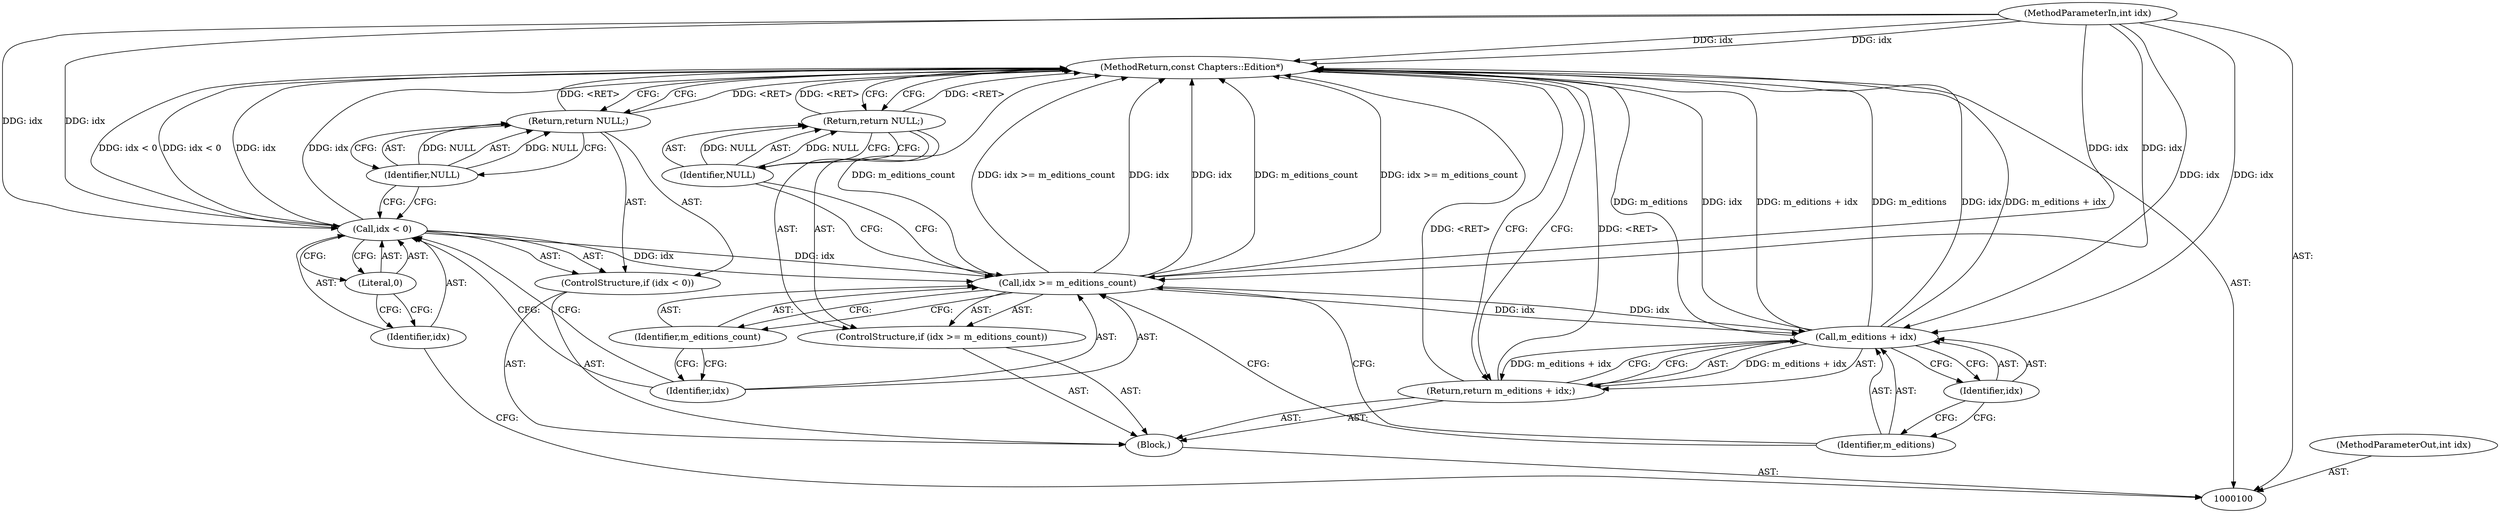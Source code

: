 digraph "1_Android_04839626ed859623901ebd3a5fd483982186b59d_72" {
"1000119" [label="(MethodReturn,const Chapters::Edition*)"];
"1000101" [label="(MethodParameterIn,int idx)"];
"1000140" [label="(MethodParameterOut,int idx)"];
"1000102" [label="(Block,)"];
"1000106" [label="(Literal,0)"];
"1000103" [label="(ControlStructure,if (idx < 0))"];
"1000104" [label="(Call,idx < 0)"];
"1000105" [label="(Identifier,idx)"];
"1000108" [label="(Identifier,NULL)"];
"1000107" [label="(Return,return NULL;)"];
"1000112" [label="(Identifier,m_editions_count)"];
"1000109" [label="(ControlStructure,if (idx >= m_editions_count))"];
"1000110" [label="(Call,idx >= m_editions_count)"];
"1000111" [label="(Identifier,idx)"];
"1000114" [label="(Identifier,NULL)"];
"1000113" [label="(Return,return NULL;)"];
"1000116" [label="(Call,m_editions + idx)"];
"1000117" [label="(Identifier,m_editions)"];
"1000118" [label="(Identifier,idx)"];
"1000115" [label="(Return,return m_editions + idx;)"];
"1000119" -> "1000100"  [label="AST: "];
"1000119" -> "1000107"  [label="CFG: "];
"1000119" -> "1000113"  [label="CFG: "];
"1000119" -> "1000115"  [label="CFG: "];
"1000116" -> "1000119"  [label="DDG: m_editions"];
"1000116" -> "1000119"  [label="DDG: idx"];
"1000116" -> "1000119"  [label="DDG: m_editions + idx"];
"1000104" -> "1000119"  [label="DDG: idx < 0"];
"1000104" -> "1000119"  [label="DDG: idx"];
"1000110" -> "1000119"  [label="DDG: m_editions_count"];
"1000110" -> "1000119"  [label="DDG: idx >= m_editions_count"];
"1000110" -> "1000119"  [label="DDG: idx"];
"1000101" -> "1000119"  [label="DDG: idx"];
"1000115" -> "1000119"  [label="DDG: <RET>"];
"1000113" -> "1000119"  [label="DDG: <RET>"];
"1000107" -> "1000119"  [label="DDG: <RET>"];
"1000101" -> "1000100"  [label="AST: "];
"1000101" -> "1000119"  [label="DDG: idx"];
"1000101" -> "1000104"  [label="DDG: idx"];
"1000101" -> "1000110"  [label="DDG: idx"];
"1000101" -> "1000116"  [label="DDG: idx"];
"1000140" -> "1000100"  [label="AST: "];
"1000102" -> "1000100"  [label="AST: "];
"1000103" -> "1000102"  [label="AST: "];
"1000109" -> "1000102"  [label="AST: "];
"1000115" -> "1000102"  [label="AST: "];
"1000106" -> "1000104"  [label="AST: "];
"1000106" -> "1000105"  [label="CFG: "];
"1000104" -> "1000106"  [label="CFG: "];
"1000103" -> "1000102"  [label="AST: "];
"1000104" -> "1000103"  [label="AST: "];
"1000107" -> "1000103"  [label="AST: "];
"1000104" -> "1000103"  [label="AST: "];
"1000104" -> "1000106"  [label="CFG: "];
"1000105" -> "1000104"  [label="AST: "];
"1000106" -> "1000104"  [label="AST: "];
"1000108" -> "1000104"  [label="CFG: "];
"1000111" -> "1000104"  [label="CFG: "];
"1000104" -> "1000119"  [label="DDG: idx < 0"];
"1000104" -> "1000119"  [label="DDG: idx"];
"1000101" -> "1000104"  [label="DDG: idx"];
"1000104" -> "1000110"  [label="DDG: idx"];
"1000105" -> "1000104"  [label="AST: "];
"1000105" -> "1000100"  [label="CFG: "];
"1000106" -> "1000105"  [label="CFG: "];
"1000108" -> "1000107"  [label="AST: "];
"1000108" -> "1000104"  [label="CFG: "];
"1000107" -> "1000108"  [label="CFG: "];
"1000108" -> "1000107"  [label="DDG: NULL"];
"1000107" -> "1000103"  [label="AST: "];
"1000107" -> "1000108"  [label="CFG: "];
"1000108" -> "1000107"  [label="AST: "];
"1000119" -> "1000107"  [label="CFG: "];
"1000107" -> "1000119"  [label="DDG: <RET>"];
"1000108" -> "1000107"  [label="DDG: NULL"];
"1000112" -> "1000110"  [label="AST: "];
"1000112" -> "1000111"  [label="CFG: "];
"1000110" -> "1000112"  [label="CFG: "];
"1000109" -> "1000102"  [label="AST: "];
"1000110" -> "1000109"  [label="AST: "];
"1000113" -> "1000109"  [label="AST: "];
"1000110" -> "1000109"  [label="AST: "];
"1000110" -> "1000112"  [label="CFG: "];
"1000111" -> "1000110"  [label="AST: "];
"1000112" -> "1000110"  [label="AST: "];
"1000114" -> "1000110"  [label="CFG: "];
"1000117" -> "1000110"  [label="CFG: "];
"1000110" -> "1000119"  [label="DDG: m_editions_count"];
"1000110" -> "1000119"  [label="DDG: idx >= m_editions_count"];
"1000110" -> "1000119"  [label="DDG: idx"];
"1000104" -> "1000110"  [label="DDG: idx"];
"1000101" -> "1000110"  [label="DDG: idx"];
"1000110" -> "1000116"  [label="DDG: idx"];
"1000111" -> "1000110"  [label="AST: "];
"1000111" -> "1000104"  [label="CFG: "];
"1000112" -> "1000111"  [label="CFG: "];
"1000114" -> "1000113"  [label="AST: "];
"1000114" -> "1000110"  [label="CFG: "];
"1000113" -> "1000114"  [label="CFG: "];
"1000114" -> "1000113"  [label="DDG: NULL"];
"1000113" -> "1000109"  [label="AST: "];
"1000113" -> "1000114"  [label="CFG: "];
"1000114" -> "1000113"  [label="AST: "];
"1000119" -> "1000113"  [label="CFG: "];
"1000113" -> "1000119"  [label="DDG: <RET>"];
"1000114" -> "1000113"  [label="DDG: NULL"];
"1000116" -> "1000115"  [label="AST: "];
"1000116" -> "1000118"  [label="CFG: "];
"1000117" -> "1000116"  [label="AST: "];
"1000118" -> "1000116"  [label="AST: "];
"1000115" -> "1000116"  [label="CFG: "];
"1000116" -> "1000119"  [label="DDG: m_editions"];
"1000116" -> "1000119"  [label="DDG: idx"];
"1000116" -> "1000119"  [label="DDG: m_editions + idx"];
"1000116" -> "1000115"  [label="DDG: m_editions + idx"];
"1000110" -> "1000116"  [label="DDG: idx"];
"1000101" -> "1000116"  [label="DDG: idx"];
"1000117" -> "1000116"  [label="AST: "];
"1000117" -> "1000110"  [label="CFG: "];
"1000118" -> "1000117"  [label="CFG: "];
"1000118" -> "1000116"  [label="AST: "];
"1000118" -> "1000117"  [label="CFG: "];
"1000116" -> "1000118"  [label="CFG: "];
"1000115" -> "1000102"  [label="AST: "];
"1000115" -> "1000116"  [label="CFG: "];
"1000116" -> "1000115"  [label="AST: "];
"1000119" -> "1000115"  [label="CFG: "];
"1000115" -> "1000119"  [label="DDG: <RET>"];
"1000116" -> "1000115"  [label="DDG: m_editions + idx"];
}
